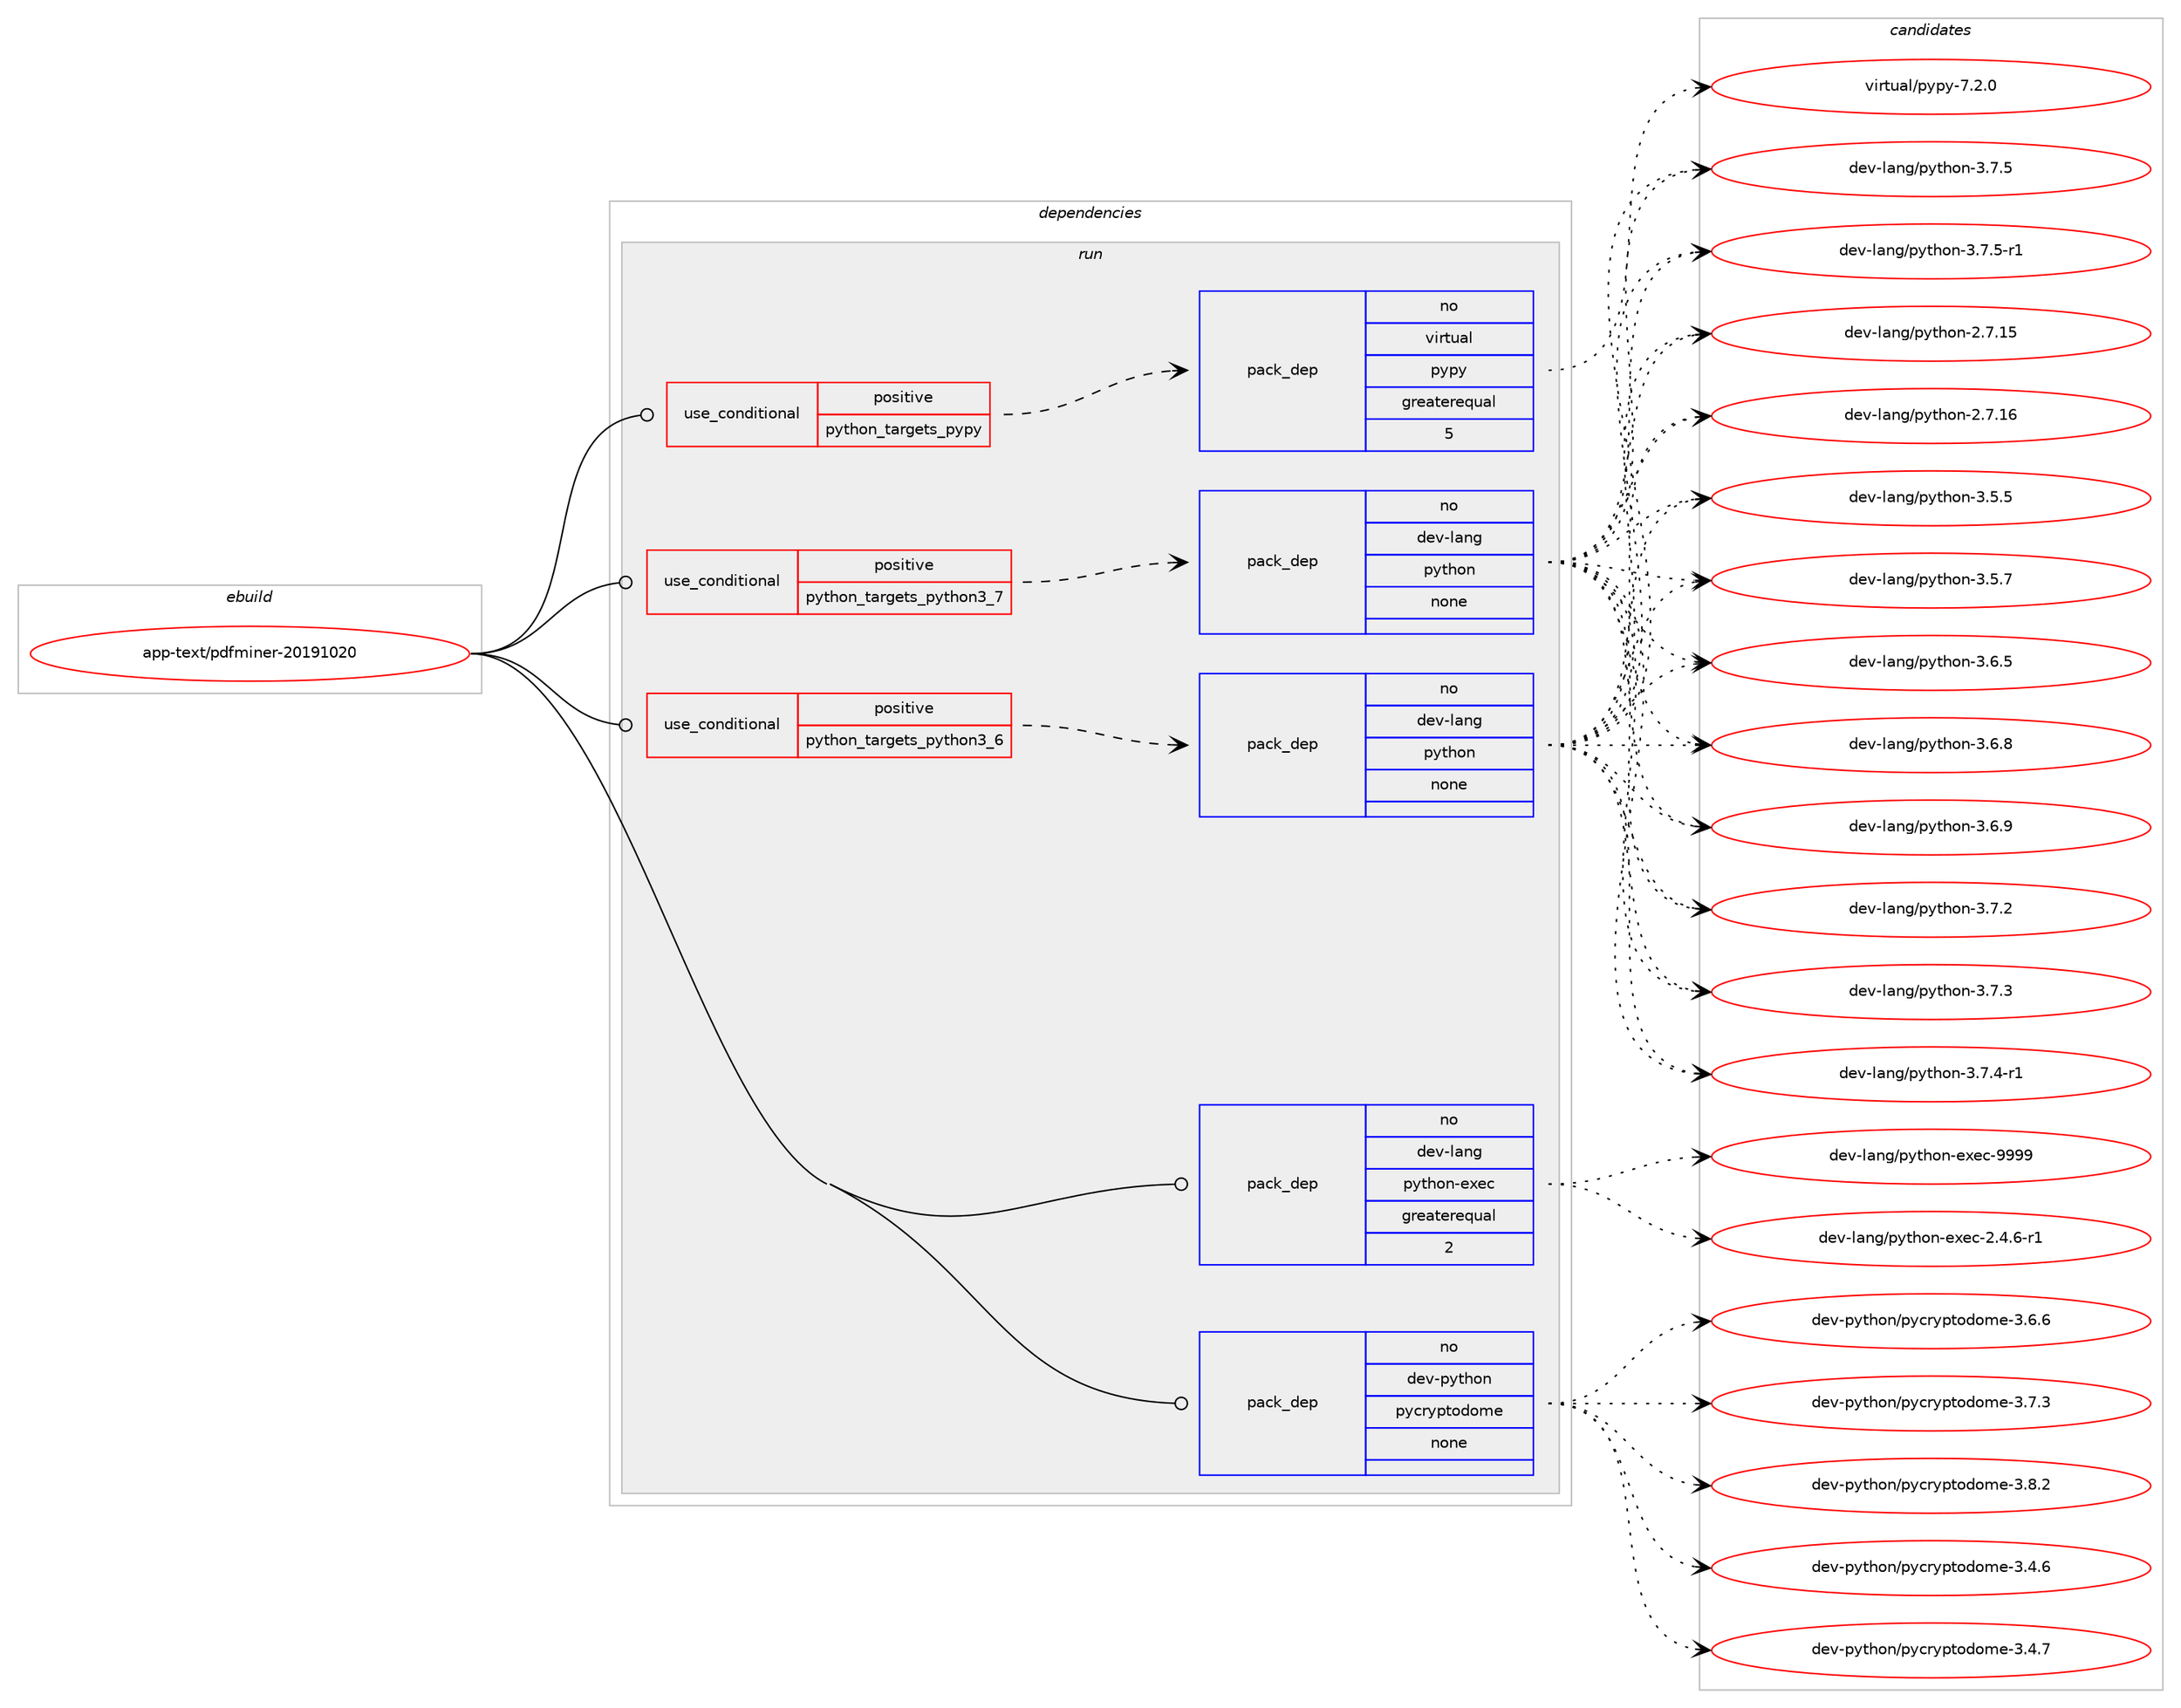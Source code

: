 digraph prolog {

# *************
# Graph options
# *************

newrank=true;
concentrate=true;
compound=true;
graph [rankdir=LR,fontname=Helvetica,fontsize=10,ranksep=1.5];#, ranksep=2.5, nodesep=0.2];
edge  [arrowhead=vee];
node  [fontname=Helvetica,fontsize=10];

# **********
# The ebuild
# **********

subgraph cluster_leftcol {
color=gray;
rank=same;
label=<<i>ebuild</i>>;
id [label="app-text/pdfminer-20191020", color=red, width=4, href="../app-text/pdfminer-20191020.svg"];
}

# ****************
# The dependencies
# ****************

subgraph cluster_midcol {
color=gray;
label=<<i>dependencies</i>>;
subgraph cluster_compile {
fillcolor="#eeeeee";
style=filled;
label=<<i>compile</i>>;
}
subgraph cluster_compileandrun {
fillcolor="#eeeeee";
style=filled;
label=<<i>compile and run</i>>;
}
subgraph cluster_run {
fillcolor="#eeeeee";
style=filled;
label=<<i>run</i>>;
subgraph cond121662 {
dependency511108 [label=<<TABLE BORDER="0" CELLBORDER="1" CELLSPACING="0" CELLPADDING="4"><TR><TD ROWSPAN="3" CELLPADDING="10">use_conditional</TD></TR><TR><TD>positive</TD></TR><TR><TD>python_targets_pypy</TD></TR></TABLE>>, shape=none, color=red];
subgraph pack380182 {
dependency511109 [label=<<TABLE BORDER="0" CELLBORDER="1" CELLSPACING="0" CELLPADDING="4" WIDTH="220"><TR><TD ROWSPAN="6" CELLPADDING="30">pack_dep</TD></TR><TR><TD WIDTH="110">no</TD></TR><TR><TD>virtual</TD></TR><TR><TD>pypy</TD></TR><TR><TD>greaterequal</TD></TR><TR><TD>5</TD></TR></TABLE>>, shape=none, color=blue];
}
dependency511108:e -> dependency511109:w [weight=20,style="dashed",arrowhead="vee"];
}
id:e -> dependency511108:w [weight=20,style="solid",arrowhead="odot"];
subgraph cond121663 {
dependency511110 [label=<<TABLE BORDER="0" CELLBORDER="1" CELLSPACING="0" CELLPADDING="4"><TR><TD ROWSPAN="3" CELLPADDING="10">use_conditional</TD></TR><TR><TD>positive</TD></TR><TR><TD>python_targets_python3_6</TD></TR></TABLE>>, shape=none, color=red];
subgraph pack380183 {
dependency511111 [label=<<TABLE BORDER="0" CELLBORDER="1" CELLSPACING="0" CELLPADDING="4" WIDTH="220"><TR><TD ROWSPAN="6" CELLPADDING="30">pack_dep</TD></TR><TR><TD WIDTH="110">no</TD></TR><TR><TD>dev-lang</TD></TR><TR><TD>python</TD></TR><TR><TD>none</TD></TR><TR><TD></TD></TR></TABLE>>, shape=none, color=blue];
}
dependency511110:e -> dependency511111:w [weight=20,style="dashed",arrowhead="vee"];
}
id:e -> dependency511110:w [weight=20,style="solid",arrowhead="odot"];
subgraph cond121664 {
dependency511112 [label=<<TABLE BORDER="0" CELLBORDER="1" CELLSPACING="0" CELLPADDING="4"><TR><TD ROWSPAN="3" CELLPADDING="10">use_conditional</TD></TR><TR><TD>positive</TD></TR><TR><TD>python_targets_python3_7</TD></TR></TABLE>>, shape=none, color=red];
subgraph pack380184 {
dependency511113 [label=<<TABLE BORDER="0" CELLBORDER="1" CELLSPACING="0" CELLPADDING="4" WIDTH="220"><TR><TD ROWSPAN="6" CELLPADDING="30">pack_dep</TD></TR><TR><TD WIDTH="110">no</TD></TR><TR><TD>dev-lang</TD></TR><TR><TD>python</TD></TR><TR><TD>none</TD></TR><TR><TD></TD></TR></TABLE>>, shape=none, color=blue];
}
dependency511112:e -> dependency511113:w [weight=20,style="dashed",arrowhead="vee"];
}
id:e -> dependency511112:w [weight=20,style="solid",arrowhead="odot"];
subgraph pack380185 {
dependency511114 [label=<<TABLE BORDER="0" CELLBORDER="1" CELLSPACING="0" CELLPADDING="4" WIDTH="220"><TR><TD ROWSPAN="6" CELLPADDING="30">pack_dep</TD></TR><TR><TD WIDTH="110">no</TD></TR><TR><TD>dev-lang</TD></TR><TR><TD>python-exec</TD></TR><TR><TD>greaterequal</TD></TR><TR><TD>2</TD></TR></TABLE>>, shape=none, color=blue];
}
id:e -> dependency511114:w [weight=20,style="solid",arrowhead="odot"];
subgraph pack380186 {
dependency511115 [label=<<TABLE BORDER="0" CELLBORDER="1" CELLSPACING="0" CELLPADDING="4" WIDTH="220"><TR><TD ROWSPAN="6" CELLPADDING="30">pack_dep</TD></TR><TR><TD WIDTH="110">no</TD></TR><TR><TD>dev-python</TD></TR><TR><TD>pycryptodome</TD></TR><TR><TD>none</TD></TR><TR><TD></TD></TR></TABLE>>, shape=none, color=blue];
}
id:e -> dependency511115:w [weight=20,style="solid",arrowhead="odot"];
}
}

# **************
# The candidates
# **************

subgraph cluster_choices {
rank=same;
color=gray;
label=<<i>candidates</i>>;

subgraph choice380182 {
color=black;
nodesep=1;
choice1181051141161179710847112121112121455546504648 [label="virtual/pypy-7.2.0", color=red, width=4,href="../virtual/pypy-7.2.0.svg"];
dependency511109:e -> choice1181051141161179710847112121112121455546504648:w [style=dotted,weight="100"];
}
subgraph choice380183 {
color=black;
nodesep=1;
choice10010111845108971101034711212111610411111045504655464953 [label="dev-lang/python-2.7.15", color=red, width=4,href="../dev-lang/python-2.7.15.svg"];
choice10010111845108971101034711212111610411111045504655464954 [label="dev-lang/python-2.7.16", color=red, width=4,href="../dev-lang/python-2.7.16.svg"];
choice100101118451089711010347112121116104111110455146534653 [label="dev-lang/python-3.5.5", color=red, width=4,href="../dev-lang/python-3.5.5.svg"];
choice100101118451089711010347112121116104111110455146534655 [label="dev-lang/python-3.5.7", color=red, width=4,href="../dev-lang/python-3.5.7.svg"];
choice100101118451089711010347112121116104111110455146544653 [label="dev-lang/python-3.6.5", color=red, width=4,href="../dev-lang/python-3.6.5.svg"];
choice100101118451089711010347112121116104111110455146544656 [label="dev-lang/python-3.6.8", color=red, width=4,href="../dev-lang/python-3.6.8.svg"];
choice100101118451089711010347112121116104111110455146544657 [label="dev-lang/python-3.6.9", color=red, width=4,href="../dev-lang/python-3.6.9.svg"];
choice100101118451089711010347112121116104111110455146554650 [label="dev-lang/python-3.7.2", color=red, width=4,href="../dev-lang/python-3.7.2.svg"];
choice100101118451089711010347112121116104111110455146554651 [label="dev-lang/python-3.7.3", color=red, width=4,href="../dev-lang/python-3.7.3.svg"];
choice1001011184510897110103471121211161041111104551465546524511449 [label="dev-lang/python-3.7.4-r1", color=red, width=4,href="../dev-lang/python-3.7.4-r1.svg"];
choice100101118451089711010347112121116104111110455146554653 [label="dev-lang/python-3.7.5", color=red, width=4,href="../dev-lang/python-3.7.5.svg"];
choice1001011184510897110103471121211161041111104551465546534511449 [label="dev-lang/python-3.7.5-r1", color=red, width=4,href="../dev-lang/python-3.7.5-r1.svg"];
dependency511111:e -> choice10010111845108971101034711212111610411111045504655464953:w [style=dotted,weight="100"];
dependency511111:e -> choice10010111845108971101034711212111610411111045504655464954:w [style=dotted,weight="100"];
dependency511111:e -> choice100101118451089711010347112121116104111110455146534653:w [style=dotted,weight="100"];
dependency511111:e -> choice100101118451089711010347112121116104111110455146534655:w [style=dotted,weight="100"];
dependency511111:e -> choice100101118451089711010347112121116104111110455146544653:w [style=dotted,weight="100"];
dependency511111:e -> choice100101118451089711010347112121116104111110455146544656:w [style=dotted,weight="100"];
dependency511111:e -> choice100101118451089711010347112121116104111110455146544657:w [style=dotted,weight="100"];
dependency511111:e -> choice100101118451089711010347112121116104111110455146554650:w [style=dotted,weight="100"];
dependency511111:e -> choice100101118451089711010347112121116104111110455146554651:w [style=dotted,weight="100"];
dependency511111:e -> choice1001011184510897110103471121211161041111104551465546524511449:w [style=dotted,weight="100"];
dependency511111:e -> choice100101118451089711010347112121116104111110455146554653:w [style=dotted,weight="100"];
dependency511111:e -> choice1001011184510897110103471121211161041111104551465546534511449:w [style=dotted,weight="100"];
}
subgraph choice380184 {
color=black;
nodesep=1;
choice10010111845108971101034711212111610411111045504655464953 [label="dev-lang/python-2.7.15", color=red, width=4,href="../dev-lang/python-2.7.15.svg"];
choice10010111845108971101034711212111610411111045504655464954 [label="dev-lang/python-2.7.16", color=red, width=4,href="../dev-lang/python-2.7.16.svg"];
choice100101118451089711010347112121116104111110455146534653 [label="dev-lang/python-3.5.5", color=red, width=4,href="../dev-lang/python-3.5.5.svg"];
choice100101118451089711010347112121116104111110455146534655 [label="dev-lang/python-3.5.7", color=red, width=4,href="../dev-lang/python-3.5.7.svg"];
choice100101118451089711010347112121116104111110455146544653 [label="dev-lang/python-3.6.5", color=red, width=4,href="../dev-lang/python-3.6.5.svg"];
choice100101118451089711010347112121116104111110455146544656 [label="dev-lang/python-3.6.8", color=red, width=4,href="../dev-lang/python-3.6.8.svg"];
choice100101118451089711010347112121116104111110455146544657 [label="dev-lang/python-3.6.9", color=red, width=4,href="../dev-lang/python-3.6.9.svg"];
choice100101118451089711010347112121116104111110455146554650 [label="dev-lang/python-3.7.2", color=red, width=4,href="../dev-lang/python-3.7.2.svg"];
choice100101118451089711010347112121116104111110455146554651 [label="dev-lang/python-3.7.3", color=red, width=4,href="../dev-lang/python-3.7.3.svg"];
choice1001011184510897110103471121211161041111104551465546524511449 [label="dev-lang/python-3.7.4-r1", color=red, width=4,href="../dev-lang/python-3.7.4-r1.svg"];
choice100101118451089711010347112121116104111110455146554653 [label="dev-lang/python-3.7.5", color=red, width=4,href="../dev-lang/python-3.7.5.svg"];
choice1001011184510897110103471121211161041111104551465546534511449 [label="dev-lang/python-3.7.5-r1", color=red, width=4,href="../dev-lang/python-3.7.5-r1.svg"];
dependency511113:e -> choice10010111845108971101034711212111610411111045504655464953:w [style=dotted,weight="100"];
dependency511113:e -> choice10010111845108971101034711212111610411111045504655464954:w [style=dotted,weight="100"];
dependency511113:e -> choice100101118451089711010347112121116104111110455146534653:w [style=dotted,weight="100"];
dependency511113:e -> choice100101118451089711010347112121116104111110455146534655:w [style=dotted,weight="100"];
dependency511113:e -> choice100101118451089711010347112121116104111110455146544653:w [style=dotted,weight="100"];
dependency511113:e -> choice100101118451089711010347112121116104111110455146544656:w [style=dotted,weight="100"];
dependency511113:e -> choice100101118451089711010347112121116104111110455146544657:w [style=dotted,weight="100"];
dependency511113:e -> choice100101118451089711010347112121116104111110455146554650:w [style=dotted,weight="100"];
dependency511113:e -> choice100101118451089711010347112121116104111110455146554651:w [style=dotted,weight="100"];
dependency511113:e -> choice1001011184510897110103471121211161041111104551465546524511449:w [style=dotted,weight="100"];
dependency511113:e -> choice100101118451089711010347112121116104111110455146554653:w [style=dotted,weight="100"];
dependency511113:e -> choice1001011184510897110103471121211161041111104551465546534511449:w [style=dotted,weight="100"];
}
subgraph choice380185 {
color=black;
nodesep=1;
choice10010111845108971101034711212111610411111045101120101994550465246544511449 [label="dev-lang/python-exec-2.4.6-r1", color=red, width=4,href="../dev-lang/python-exec-2.4.6-r1.svg"];
choice10010111845108971101034711212111610411111045101120101994557575757 [label="dev-lang/python-exec-9999", color=red, width=4,href="../dev-lang/python-exec-9999.svg"];
dependency511114:e -> choice10010111845108971101034711212111610411111045101120101994550465246544511449:w [style=dotted,weight="100"];
dependency511114:e -> choice10010111845108971101034711212111610411111045101120101994557575757:w [style=dotted,weight="100"];
}
subgraph choice380186 {
color=black;
nodesep=1;
choice100101118451121211161041111104711212199114121112116111100111109101455146524654 [label="dev-python/pycryptodome-3.4.6", color=red, width=4,href="../dev-python/pycryptodome-3.4.6.svg"];
choice100101118451121211161041111104711212199114121112116111100111109101455146524655 [label="dev-python/pycryptodome-3.4.7", color=red, width=4,href="../dev-python/pycryptodome-3.4.7.svg"];
choice100101118451121211161041111104711212199114121112116111100111109101455146544654 [label="dev-python/pycryptodome-3.6.6", color=red, width=4,href="../dev-python/pycryptodome-3.6.6.svg"];
choice100101118451121211161041111104711212199114121112116111100111109101455146554651 [label="dev-python/pycryptodome-3.7.3", color=red, width=4,href="../dev-python/pycryptodome-3.7.3.svg"];
choice100101118451121211161041111104711212199114121112116111100111109101455146564650 [label="dev-python/pycryptodome-3.8.2", color=red, width=4,href="../dev-python/pycryptodome-3.8.2.svg"];
dependency511115:e -> choice100101118451121211161041111104711212199114121112116111100111109101455146524654:w [style=dotted,weight="100"];
dependency511115:e -> choice100101118451121211161041111104711212199114121112116111100111109101455146524655:w [style=dotted,weight="100"];
dependency511115:e -> choice100101118451121211161041111104711212199114121112116111100111109101455146544654:w [style=dotted,weight="100"];
dependency511115:e -> choice100101118451121211161041111104711212199114121112116111100111109101455146554651:w [style=dotted,weight="100"];
dependency511115:e -> choice100101118451121211161041111104711212199114121112116111100111109101455146564650:w [style=dotted,weight="100"];
}
}

}

